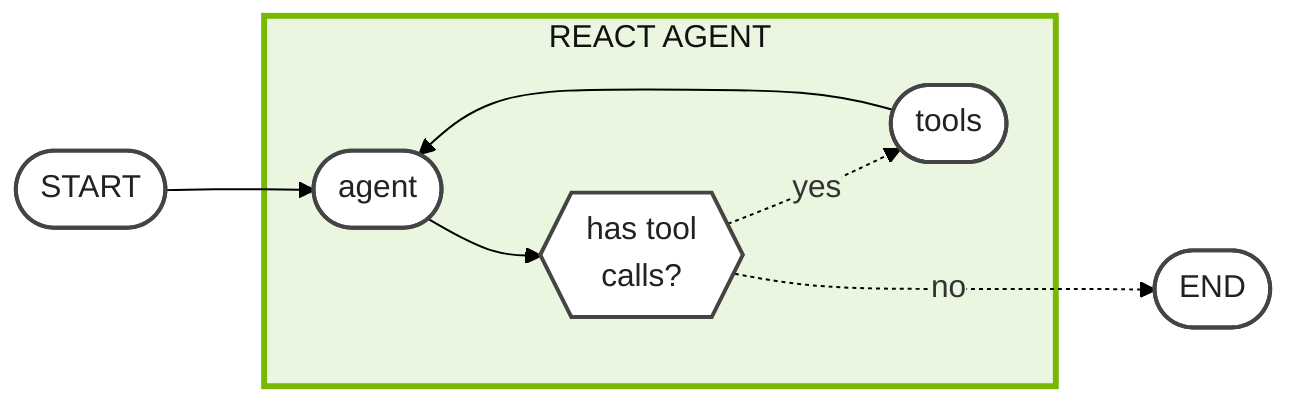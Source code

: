 ---
config:
  theme: 'base'
  themeVariables:
    primaryColor: '#eaf6e0'
    secondaryColor: '#eaf6e0'
    background: white
---

flowchart LR
    START(["START"]):::node --> agent(["agent"]):::node --> tool_calls(["tool_calls"]):::node
    tool_calls -.yes.-> tools(["tools"]):::node --> agent
    tool_calls -.no ..-> END(["END"]):::node
    tool_calls{{"has tool<br>calls?"}}:::node

    subgraph REACT_AGENT["REACT AGENT"]
        agent
        tool_calls
        tools
    end

    classDef node fill:#fff,stroke:#444,stroke-width:2px,color:#222;
    classDef cluster fill:#eaf6e0,stroke:#76b900,stroke-width:3px,color:#111,rounded corners,shadow;
